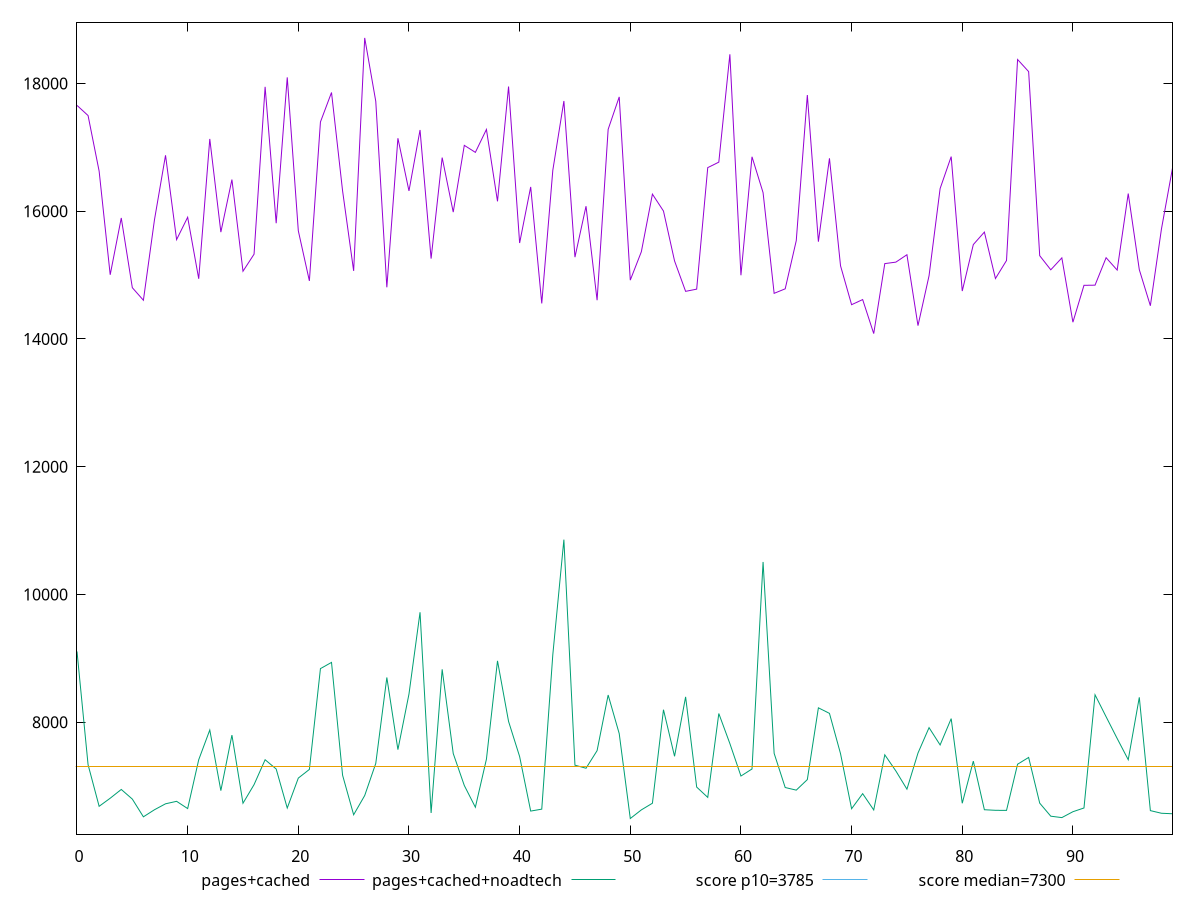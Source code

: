 reset

$pagesCached <<EOF
0 17656.374000000003
1 17497.631999999998
2 16627.221999999994
3 15005.170499999997
4 15894.252
5 14802.686999999998
6 14606.238000000003
7 15865.029000000002
8 16875.257999999998
9 15555.275000000003
10 15905.370000000003
11 14942.421499999999
12 17131.432500000003
13 15672.603000000001
14 16495.348
15 15060.493500000002
16 15327.309000000001
17 17946.924999999996
18 15812.356999999996
19 18095.7685
20 15693.598000000002
21 14909.324999999997
22 17397.304000000004
23 17858.614
24 16319.397
25 15065.845999999998
26 18713.195500000005
27 17720.325999999997
28 14809.234
29 17142.353000000003
30 16317.486499999999
31 17271.566000000003
32 15258.182000000003
33 16839.532
34 15986.012499999999
35 17031.143
36 16921.278
37 17280.334499999997
38 16154.701500000001
39 17951.842
40 15502.257499999998
41 16380.407499999998
42 14556.156500000001
43 16641.9805
44 17725.364999999998
45 15280.785499999996
46 16078.6
47 14606.851999999999
48 17281.768000000004
49 17789.686500000003
50 14920.959500000003
51 15365.398000000001
52 16267.2965
53 16002.6745
54 15221.750000000004
55 14745.527000000002
56 14779.998999999996
57 16682.587
58 16768.2805
59 18456.454000000005
60 14997.422000000002
61 16852.2325
62 16290.501999999999
63 14714.394
64 14785.1335
65 15539.831999999999
66 17818.298000000003
67 15523.122999999996
68 16827.941999999995
69 15146.332500000006
70 14536.541000000001
71 14616.7735
72 14084.165500000003
73 15179.870499999997
74 15202.991000000002
75 15318.618000000002
76 14208.48
77 14989.963
78 16354.703000000003
79 16854.873000000003
80 14750.230000000007
81 15477.948
82 15673.492000000002
83 14946.305
84 15228.516500000002
85 18375.07
86 18185.6855
87 15303.835500000001
88 15082.705000000002
89 15269.6675
90 14262.678
91 14839.842
92 14842.248000000003
93 15272.122000000003
94 15078.752999999997
95 16277.078999999998
96 15084.9735
97 14520.024999999998
98 15719.827500000001
99 16674.616
EOF

$pagesCachedNoadtech <<EOF
0 9108.028
1 7334.992
2 6683.696
3 6810.3505000000005
4 6947.6585
5 6796.803
6 6519.117
7 6629.922999999999
8 6722.865
9 6761.7815
10 6648.215
11 7412.8675
12 7878.300999999998
13 6929.201999999999
14 7799.061
15 6731.758500000002
16 7023.038499999999
17 7412.772999999999
18 7267.776000000001
19 6656.771999999999
20 7125.574500000001
21 7261.192000000001
22 8839.624500000002
23 8936.506
24 7171.0365
25 6551.348000000001
26 6852.4185
27 7355.2880000000005
28 8700.346000000001
29 7570.546
30 8440.822
31 9721.318500000001
32 6579.803
33 8827.9005
34 7510.262999999999
35 7009.569
36 6669.116000000001
37 7421.3290000000015
38 8960.790500000001
39 8012.6535
40 7462.644000000001
41 6609.07
42 6639.249000000001
43 9059.184500000003
44 10858.442
45 7327.5205000000005
46 7279.566000000001
47 7555.245000000001
48 8426.1015
49 7821.9710000000005
50 6492.571500000001
51 6627.737999999999
52 6731.941000000001
53 8195.792000000001
54 7466.798000000001
55 8397.268
56 6984.878000000001
57 6823.509000000001
58 8136.32
59 7665.8785
60 7157.964
61 7268.087000000001
62 10508.845
63 7512.709
64 6977.9105
65 6936.994500000001
66 7102.1230000000005
67 8225.469
68 8138.545
69 7507.745
70 6645.915999999999
71 6881.789999999998
72 6626.633000000002
73 7489.9220000000005
74 7237.083500000001
75 6952.215
76 7517.629000000002
77 7915.317500000001
78 7644.3200000000015
79 8056.500999999998
80 6731.295499999999
81 7391.0830000000005
82 6630.129000000001
83 6621.230000000001
84 6619.659
85 7342.748
86 7448.711000000001
87 6733.3295
88 6529.035
89 6506.912
90 6598.9955
91 6657.660000000001
92 8429.444
93 8085.6335
94 7745.695500000002
95 7413.251
96 8389.805
97 6616.326499999999
98 6574.929
99 6567.156999999998
EOF

set key outside below
set xrange [0:99]
set yrange [6248.159020000001:18957.607980000004]
set trange [6248.159020000001:18957.607980000004]
set terminal svg size 640, 520 enhanced background rgb 'white'
set output "report_00013_2021-02-09T12-04-24.940Z/interactive/comparison/line/1_vs_2.svg"

plot $pagesCached title "pages+cached" with line, \
     $pagesCachedNoadtech title "pages+cached+noadtech" with line, \
     3785 title "score p10=3785", \
     7300 title "score median=7300"

reset
